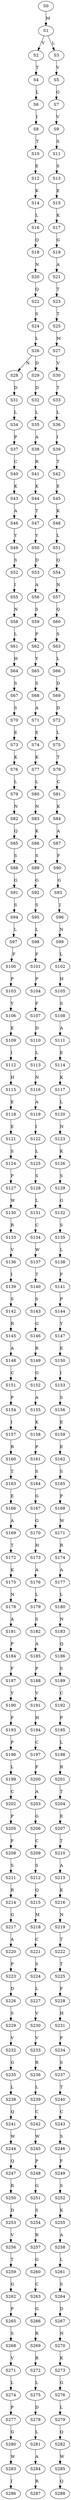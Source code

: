 strict digraph  {
	S0 -> S1 [ label = M ];
	S1 -> S2 [ label = V ];
	S1 -> S3 [ label = L ];
	S2 -> S4 [ label = T ];
	S3 -> S5 [ label = V ];
	S4 -> S6 [ label = L ];
	S5 -> S7 [ label = G ];
	S6 -> S8 [ label = I ];
	S7 -> S9 [ label = V ];
	S8 -> S10 [ label = T ];
	S9 -> S11 [ label = S ];
	S10 -> S12 [ label = E ];
	S11 -> S13 [ label = S ];
	S12 -> S14 [ label = K ];
	S13 -> S15 [ label = E ];
	S14 -> S16 [ label = L ];
	S15 -> S17 [ label = K ];
	S16 -> S18 [ label = Q ];
	S17 -> S19 [ label = G ];
	S18 -> S20 [ label = N ];
	S19 -> S21 [ label = A ];
	S20 -> S22 [ label = Q ];
	S21 -> S23 [ label = T ];
	S22 -> S24 [ label = S ];
	S23 -> S25 [ label = T ];
	S24 -> S26 [ label = L ];
	S25 -> S27 [ label = M ];
	S26 -> S28 [ label = N ];
	S26 -> S29 [ label = D ];
	S27 -> S30 [ label = V ];
	S28 -> S31 [ label = D ];
	S29 -> S32 [ label = D ];
	S30 -> S33 [ label = T ];
	S31 -> S34 [ label = L ];
	S32 -> S35 [ label = L ];
	S33 -> S36 [ label = L ];
	S34 -> S37 [ label = P ];
	S35 -> S38 [ label = A ];
	S36 -> S39 [ label = I ];
	S37 -> S40 [ label = C ];
	S38 -> S41 [ label = R ];
	S39 -> S42 [ label = T ];
	S40 -> S43 [ label = K ];
	S41 -> S44 [ label = K ];
	S42 -> S45 [ label = E ];
	S43 -> S46 [ label = A ];
	S44 -> S47 [ label = T ];
	S45 -> S48 [ label = K ];
	S46 -> S49 [ label = Y ];
	S47 -> S50 [ label = Y ];
	S48 -> S51 [ label = L ];
	S49 -> S52 [ label = S ];
	S50 -> S53 [ label = D ];
	S51 -> S54 [ label = Q ];
	S52 -> S55 [ label = I ];
	S53 -> S56 [ label = A ];
	S54 -> S57 [ label = N ];
	S55 -> S58 [ label = N ];
	S56 -> S59 [ label = S ];
	S57 -> S60 [ label = Q ];
	S58 -> S61 [ label = L ];
	S59 -> S62 [ label = P ];
	S60 -> S63 [ label = S ];
	S61 -> S64 [ label = H ];
	S62 -> S65 [ label = Y ];
	S63 -> S66 [ label = L ];
	S64 -> S67 [ label = S ];
	S65 -> S68 [ label = S ];
	S66 -> S69 [ label = D ];
	S67 -> S70 [ label = S ];
	S68 -> S71 [ label = A ];
	S69 -> S72 [ label = D ];
	S70 -> S73 [ label = E ];
	S71 -> S74 [ label = E ];
	S72 -> S75 [ label = L ];
	S73 -> S76 [ label = K ];
	S74 -> S77 [ label = K ];
	S75 -> S78 [ label = T ];
	S76 -> S79 [ label = L ];
	S77 -> S80 [ label = L ];
	S78 -> S81 [ label = C ];
	S79 -> S82 [ label = N ];
	S80 -> S83 [ label = N ];
	S81 -> S84 [ label = K ];
	S82 -> S85 [ label = Q ];
	S83 -> S86 [ label = K ];
	S84 -> S87 [ label = A ];
	S85 -> S88 [ label = S ];
	S86 -> S89 [ label = S ];
	S87 -> S90 [ label = F ];
	S88 -> S91 [ label = G ];
	S89 -> S92 [ label = G ];
	S90 -> S93 [ label = G ];
	S91 -> S94 [ label = S ];
	S92 -> S95 [ label = S ];
	S93 -> S96 [ label = I ];
	S94 -> S97 [ label = L ];
	S95 -> S98 [ label = L ];
	S96 -> S99 [ label = N ];
	S97 -> S100 [ label = F ];
	S98 -> S101 [ label = F ];
	S99 -> S102 [ label = L ];
	S100 -> S103 [ label = P ];
	S101 -> S104 [ label = P ];
	S102 -> S105 [ label = H ];
	S103 -> S106 [ label = Y ];
	S104 -> S107 [ label = F ];
	S105 -> S108 [ label = S ];
	S106 -> S109 [ label = E ];
	S107 -> S110 [ label = D ];
	S108 -> S111 [ label = A ];
	S109 -> S112 [ label = I ];
	S110 -> S113 [ label = L ];
	S111 -> S114 [ label = E ];
	S112 -> S115 [ label = H ];
	S113 -> S116 [ label = N ];
	S114 -> S117 [ label = K ];
	S115 -> S118 [ label = E ];
	S116 -> S119 [ label = A ];
	S117 -> S120 [ label = L ];
	S118 -> S121 [ label = E ];
	S119 -> S122 [ label = I ];
	S120 -> S123 [ label = N ];
	S121 -> S124 [ label = S ];
	S122 -> S125 [ label = L ];
	S123 -> S126 [ label = K ];
	S124 -> S127 [ label = P ];
	S125 -> S128 [ label = S ];
	S126 -> S129 [ label = S ];
	S127 -> S130 [ label = W ];
	S128 -> S131 [ label = L ];
	S129 -> S132 [ label = G ];
	S130 -> S133 [ label = R ];
	S131 -> S134 [ label = C ];
	S132 -> S135 [ label = S ];
	S133 -> S136 [ label = V ];
	S134 -> S137 [ label = W ];
	S135 -> S138 [ label = L ];
	S136 -> S139 [ label = I ];
	S137 -> S140 [ label = T ];
	S138 -> S141 [ label = F ];
	S139 -> S142 [ label = S ];
	S140 -> S143 [ label = S ];
	S141 -> S144 [ label = P ];
	S142 -> S145 [ label = R ];
	S143 -> S146 [ label = G ];
	S144 -> S147 [ label = Y ];
	S145 -> S148 [ label = A ];
	S146 -> S149 [ label = R ];
	S147 -> S150 [ label = E ];
	S148 -> S151 [ label = C ];
	S149 -> S152 [ label = G ];
	S150 -> S153 [ label = I ];
	S151 -> S154 [ label = P ];
	S152 -> S155 [ label = A ];
	S153 -> S156 [ label = S ];
	S154 -> S157 [ label = I ];
	S155 -> S158 [ label = K ];
	S156 -> S159 [ label = E ];
	S157 -> S160 [ label = R ];
	S158 -> S161 [ label = P ];
	S159 -> S162 [ label = E ];
	S160 -> S163 [ label = T ];
	S161 -> S164 [ label = S ];
	S162 -> S165 [ label = S ];
	S163 -> S166 [ label = E ];
	S164 -> S167 [ label = G ];
	S165 -> S168 [ label = P ];
	S166 -> S169 [ label = A ];
	S167 -> S170 [ label = G ];
	S168 -> S171 [ label = W ];
	S169 -> S172 [ label = T ];
	S170 -> S173 [ label = H ];
	S171 -> S174 [ label = R ];
	S172 -> S175 [ label = K ];
	S173 -> S176 [ label = A ];
	S174 -> S177 [ label = A ];
	S175 -> S178 [ label = N ];
	S176 -> S179 [ label = L ];
	S177 -> S180 [ label = L ];
	S178 -> S181 [ label = A ];
	S179 -> S182 [ label = S ];
	S180 -> S183 [ label = N ];
	S181 -> S184 [ label = P ];
	S182 -> S185 [ label = A ];
	S183 -> S186 [ label = Q ];
	S184 -> S187 [ label = F ];
	S185 -> S188 [ label = P ];
	S186 -> S189 [ label = S ];
	S187 -> S190 [ label = Y ];
	S188 -> S191 [ label = V ];
	S189 -> S192 [ label = C ];
	S190 -> S193 [ label = F ];
	S191 -> S194 [ label = H ];
	S192 -> S195 [ label = P ];
	S193 -> S196 [ label = P ];
	S194 -> S197 [ label = C ];
	S195 -> S198 [ label = L ];
	S196 -> S199 [ label = L ];
	S197 -> S200 [ label = F ];
	S198 -> S201 [ label = R ];
	S199 -> S202 [ label = C ];
	S200 -> S203 [ label = A ];
	S201 -> S204 [ label = T ];
	S202 -> S205 [ label = P ];
	S203 -> S206 [ label = G ];
	S204 -> S207 [ label = E ];
	S205 -> S208 [ label = F ];
	S206 -> S209 [ label = C ];
	S207 -> S210 [ label = T ];
	S208 -> S211 [ label = S ];
	S209 -> S212 [ label = S ];
	S210 -> S213 [ label = A ];
	S211 -> S214 [ label = R ];
	S212 -> S215 [ label = Q ];
	S213 -> S216 [ label = K ];
	S214 -> S217 [ label = G ];
	S215 -> S218 [ label = M ];
	S216 -> S219 [ label = N ];
	S217 -> S220 [ label = A ];
	S218 -> S221 [ label = C ];
	S219 -> S222 [ label = T ];
	S220 -> S223 [ label = P ];
	S221 -> S224 [ label = S ];
	S222 -> S225 [ label = T ];
	S223 -> S226 [ label = D ];
	S224 -> S227 [ label = L ];
	S225 -> S228 [ label = F ];
	S226 -> S229 [ label = S ];
	S227 -> S230 [ label = V ];
	S228 -> S231 [ label = H ];
	S229 -> S232 [ label = V ];
	S230 -> S233 [ label = V ];
	S231 -> S234 [ label = F ];
	S232 -> S235 [ label = G ];
	S233 -> S236 [ label = R ];
	S234 -> S237 [ label = S ];
	S235 -> S238 [ label = L ];
	S236 -> S239 [ label = L ];
	S237 -> S240 [ label = T ];
	S238 -> S241 [ label = Q ];
	S239 -> S242 [ label = C ];
	S240 -> S243 [ label = C ];
	S241 -> S244 [ label = W ];
	S242 -> S245 [ label = W ];
	S243 -> S246 [ label = S ];
	S244 -> S247 [ label = Q ];
	S245 -> S248 [ label = P ];
	S246 -> S249 [ label = F ];
	S247 -> S250 [ label = R ];
	S248 -> S251 [ label = G ];
	S249 -> S252 [ label = S ];
	S250 -> S253 [ label = D ];
	S251 -> S254 [ label = S ];
	S252 -> S255 [ label = K ];
	S253 -> S256 [ label = V ];
	S254 -> S257 [ label = R ];
	S255 -> S258 [ label = A ];
	S256 -> S259 [ label = T ];
	S257 -> S260 [ label = G ];
	S258 -> S261 [ label = L ];
	S259 -> S262 [ label = G ];
	S260 -> S263 [ label = C ];
	S261 -> S264 [ label = S ];
	S262 -> S265 [ label = P ];
	S263 -> S266 [ label = G ];
	S264 -> S267 [ label = D ];
	S265 -> S268 [ label = S ];
	S266 -> S269 [ label = R ];
	S267 -> S270 [ label = N ];
	S268 -> S271 [ label = V ];
	S269 -> S272 [ label = R ];
	S270 -> S273 [ label = K ];
	S271 -> S274 [ label = L ];
	S272 -> S275 [ label = L ];
	S273 -> S276 [ label = G ];
	S274 -> S277 [ label = P ];
	S275 -> S278 [ label = D ];
	S276 -> S279 [ label = L ];
	S277 -> S280 [ label = G ];
	S278 -> S281 [ label = L ];
	S279 -> S282 [ label = Q ];
	S280 -> S283 [ label = W ];
	S281 -> S284 [ label = A ];
	S282 -> S285 [ label = W ];
	S283 -> S286 [ label = I ];
	S284 -> S287 [ label = R ];
	S285 -> S288 [ label = Q ];
}
